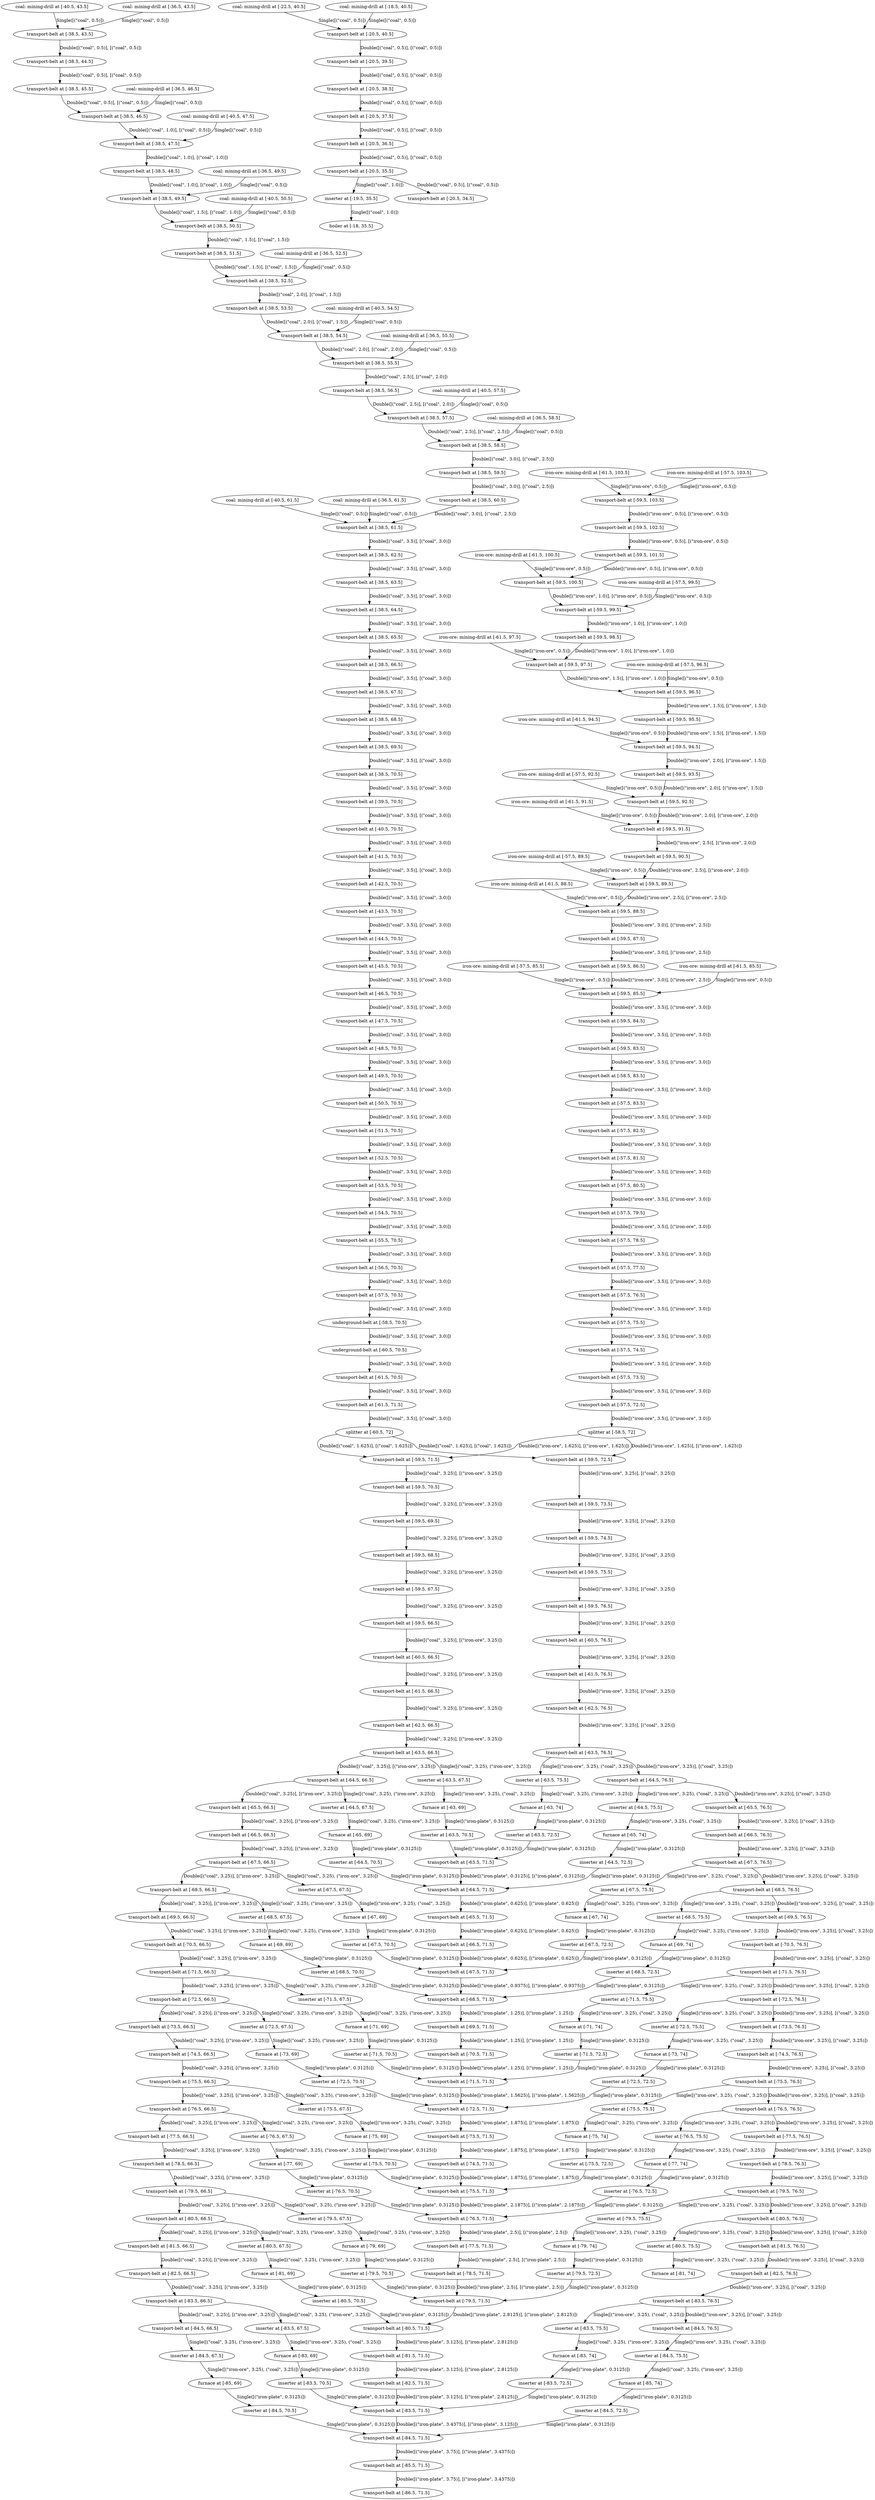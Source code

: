 digraph {
0 [ label = "coal: mining-drill at [-40.5, 43.5]" ]
1 [ label = "transport-belt at [-38.5, 43.5]" ]
2 [ label = "transport-belt at [-38.5, 44.5]" ]
3 [ label = "transport-belt at [-38.5, 45.5]" ]
4 [ label = "transport-belt at [-38.5, 46.5]" ]
5 [ label = "transport-belt at [-38.5, 47.5]" ]
6 [ label = "transport-belt at [-38.5, 48.5]" ]
7 [ label = "transport-belt at [-38.5, 49.5]" ]
8 [ label = "transport-belt at [-38.5, 50.5]" ]
9 [ label = "transport-belt at [-38.5, 51.5]" ]
10 [ label = "transport-belt at [-38.5, 52.5]" ]
11 [ label = "transport-belt at [-38.5, 53.5]" ]
12 [ label = "transport-belt at [-38.5, 54.5]" ]
13 [ label = "transport-belt at [-38.5, 55.5]" ]
14 [ label = "transport-belt at [-38.5, 56.5]" ]
15 [ label = "transport-belt at [-38.5, 57.5]" ]
16 [ label = "transport-belt at [-38.5, 58.5]" ]
17 [ label = "transport-belt at [-38.5, 59.5]" ]
18 [ label = "transport-belt at [-38.5, 60.5]" ]
19 [ label = "transport-belt at [-38.5, 61.5]" ]
20 [ label = "transport-belt at [-38.5, 62.5]" ]
21 [ label = "transport-belt at [-38.5, 63.5]" ]
22 [ label = "transport-belt at [-38.5, 64.5]" ]
23 [ label = "transport-belt at [-38.5, 65.5]" ]
24 [ label = "transport-belt at [-38.5, 66.5]" ]
25 [ label = "transport-belt at [-38.5, 67.5]" ]
26 [ label = "transport-belt at [-38.5, 68.5]" ]
27 [ label = "transport-belt at [-38.5, 69.5]" ]
28 [ label = "transport-belt at [-38.5, 70.5]" ]
29 [ label = "transport-belt at [-39.5, 70.5]" ]
30 [ label = "transport-belt at [-40.5, 70.5]" ]
31 [ label = "transport-belt at [-41.5, 70.5]" ]
32 [ label = "transport-belt at [-42.5, 70.5]" ]
33 [ label = "transport-belt at [-43.5, 70.5]" ]
34 [ label = "transport-belt at [-44.5, 70.5]" ]
35 [ label = "transport-belt at [-45.5, 70.5]" ]
36 [ label = "transport-belt at [-46.5, 70.5]" ]
37 [ label = "transport-belt at [-47.5, 70.5]" ]
38 [ label = "transport-belt at [-48.5, 70.5]" ]
39 [ label = "transport-belt at [-49.5, 70.5]" ]
40 [ label = "transport-belt at [-50.5, 70.5]" ]
41 [ label = "transport-belt at [-51.5, 70.5]" ]
42 [ label = "transport-belt at [-52.5, 70.5]" ]
43 [ label = "transport-belt at [-53.5, 70.5]" ]
44 [ label = "transport-belt at [-54.5, 70.5]" ]
45 [ label = "transport-belt at [-55.5, 70.5]" ]
46 [ label = "transport-belt at [-56.5, 70.5]" ]
47 [ label = "transport-belt at [-57.5, 70.5]" ]
48 [ label = "underground-belt at [-58.5, 70.5]" ]
49 [ label = "underground-belt at [-60.5, 70.5]" ]
50 [ label = "transport-belt at [-61.5, 70.5]" ]
51 [ label = "transport-belt at [-61.5, 71.5]" ]
52 [ label = "splitter at [-60.5, 72]" ]
53 [ label = "transport-belt at [-59.5, 72.5]" ]
54 [ label = "transport-belt at [-59.5, 73.5]" ]
55 [ label = "transport-belt at [-59.5, 74.5]" ]
56 [ label = "transport-belt at [-59.5, 75.5]" ]
57 [ label = "transport-belt at [-59.5, 76.5]" ]
58 [ label = "transport-belt at [-60.5, 76.5]" ]
59 [ label = "transport-belt at [-61.5, 76.5]" ]
60 [ label = "transport-belt at [-62.5, 76.5]" ]
61 [ label = "transport-belt at [-63.5, 76.5]" ]
62 [ label = "transport-belt at [-64.5, 76.5]" ]
63 [ label = "transport-belt at [-65.5, 76.5]" ]
64 [ label = "transport-belt at [-66.5, 76.5]" ]
65 [ label = "transport-belt at [-67.5, 76.5]" ]
66 [ label = "transport-belt at [-68.5, 76.5]" ]
67 [ label = "transport-belt at [-69.5, 76.5]" ]
68 [ label = "transport-belt at [-70.5, 76.5]" ]
69 [ label = "transport-belt at [-71.5, 76.5]" ]
70 [ label = "transport-belt at [-72.5, 76.5]" ]
71 [ label = "transport-belt at [-73.5, 76.5]" ]
72 [ label = "transport-belt at [-74.5, 76.5]" ]
73 [ label = "transport-belt at [-75.5, 76.5]" ]
74 [ label = "transport-belt at [-76.5, 76.5]" ]
75 [ label = "transport-belt at [-77.5, 76.5]" ]
76 [ label = "transport-belt at [-78.5, 76.5]" ]
77 [ label = "transport-belt at [-79.5, 76.5]" ]
78 [ label = "transport-belt at [-80.5, 76.5]" ]
79 [ label = "transport-belt at [-81.5, 76.5]" ]
80 [ label = "transport-belt at [-82.5, 76.5]" ]
81 [ label = "transport-belt at [-83.5, 76.5]" ]
82 [ label = "transport-belt at [-84.5, 76.5]" ]
83 [ label = "inserter at [-84.5, 75.5]" ]
84 [ label = "furnace at [-85, 74]" ]
85 [ label = "inserter at [-84.5, 72.5]" ]
86 [ label = "transport-belt at [-84.5, 71.5]" ]
87 [ label = "transport-belt at [-85.5, 71.5]" ]
88 [ label = "transport-belt at [-86.5, 71.5]" ]
89 [ label = "inserter at [-83.5, 75.5]" ]
90 [ label = "furnace at [-83, 74]" ]
91 [ label = "inserter at [-83.5, 72.5]" ]
92 [ label = "transport-belt at [-83.5, 71.5]" ]
93 [ label = "inserter at [-80.5, 75.5]" ]
94 [ label = "furnace at [-81, 74]" ]
95 [ label = "inserter at [-79.5, 75.5]" ]
96 [ label = "furnace at [-79, 74]" ]
97 [ label = "inserter at [-79.5, 72.5]" ]
98 [ label = "transport-belt at [-79.5, 71.5]" ]
99 [ label = "transport-belt at [-80.5, 71.5]" ]
100 [ label = "transport-belt at [-81.5, 71.5]" ]
101 [ label = "transport-belt at [-82.5, 71.5]" ]
102 [ label = "inserter at [-76.5, 75.5]" ]
103 [ label = "furnace at [-77, 74]" ]
104 [ label = "inserter at [-76.5, 72.5]" ]
105 [ label = "transport-belt at [-76.5, 71.5]" ]
106 [ label = "transport-belt at [-77.5, 71.5]" ]
107 [ label = "transport-belt at [-78.5, 71.5]" ]
108 [ label = "inserter at [-75.5, 75.5]" ]
109 [ label = "furnace at [-75, 74]" ]
110 [ label = "inserter at [-75.5, 72.5]" ]
111 [ label = "transport-belt at [-75.5, 71.5]" ]
112 [ label = "inserter at [-72.5, 75.5]" ]
113 [ label = "furnace at [-73, 74]" ]
114 [ label = "inserter at [-72.5, 72.5]" ]
115 [ label = "transport-belt at [-72.5, 71.5]" ]
116 [ label = "transport-belt at [-73.5, 71.5]" ]
117 [ label = "transport-belt at [-74.5, 71.5]" ]
118 [ label = "inserter at [-71.5, 75.5]" ]
119 [ label = "furnace at [-71, 74]" ]
120 [ label = "inserter at [-71.5, 72.5]" ]
121 [ label = "transport-belt at [-71.5, 71.5]" ]
122 [ label = "inserter at [-68.5, 75.5]" ]
123 [ label = "furnace at [-69, 74]" ]
124 [ label = "inserter at [-68.5, 72.5]" ]
125 [ label = "transport-belt at [-68.5, 71.5]" ]
126 [ label = "transport-belt at [-69.5, 71.5]" ]
127 [ label = "transport-belt at [-70.5, 71.5]" ]
128 [ label = "inserter at [-67.5, 75.5]" ]
129 [ label = "furnace at [-67, 74]" ]
130 [ label = "inserter at [-67.5, 72.5]" ]
131 [ label = "transport-belt at [-67.5, 71.5]" ]
132 [ label = "inserter at [-64.5, 75.5]" ]
133 [ label = "furnace at [-65, 74]" ]
134 [ label = "inserter at [-64.5, 72.5]" ]
135 [ label = "transport-belt at [-64.5, 71.5]" ]
136 [ label = "transport-belt at [-65.5, 71.5]" ]
137 [ label = "transport-belt at [-66.5, 71.5]" ]
138 [ label = "inserter at [-63.5, 75.5]" ]
139 [ label = "furnace at [-63, 74]" ]
140 [ label = "inserter at [-63.5, 72.5]" ]
141 [ label = "transport-belt at [-63.5, 71.5]" ]
142 [ label = "transport-belt at [-59.5, 71.5]" ]
143 [ label = "transport-belt at [-59.5, 70.5]" ]
144 [ label = "transport-belt at [-59.5, 69.5]" ]
145 [ label = "transport-belt at [-59.5, 68.5]" ]
146 [ label = "transport-belt at [-59.5, 67.5]" ]
147 [ label = "transport-belt at [-59.5, 66.5]" ]
148 [ label = "transport-belt at [-60.5, 66.5]" ]
149 [ label = "transport-belt at [-61.5, 66.5]" ]
150 [ label = "transport-belt at [-62.5, 66.5]" ]
151 [ label = "transport-belt at [-63.5, 66.5]" ]
152 [ label = "transport-belt at [-64.5, 66.5]" ]
153 [ label = "transport-belt at [-65.5, 66.5]" ]
154 [ label = "transport-belt at [-66.5, 66.5]" ]
155 [ label = "transport-belt at [-67.5, 66.5]" ]
156 [ label = "transport-belt at [-68.5, 66.5]" ]
157 [ label = "transport-belt at [-69.5, 66.5]" ]
158 [ label = "transport-belt at [-70.5, 66.5]" ]
159 [ label = "transport-belt at [-71.5, 66.5]" ]
160 [ label = "transport-belt at [-72.5, 66.5]" ]
161 [ label = "transport-belt at [-73.5, 66.5]" ]
162 [ label = "transport-belt at [-74.5, 66.5]" ]
163 [ label = "transport-belt at [-75.5, 66.5]" ]
164 [ label = "transport-belt at [-76.5, 66.5]" ]
165 [ label = "transport-belt at [-77.5, 66.5]" ]
166 [ label = "transport-belt at [-78.5, 66.5]" ]
167 [ label = "transport-belt at [-79.5, 66.5]" ]
168 [ label = "transport-belt at [-80.5, 66.5]" ]
169 [ label = "transport-belt at [-81.5, 66.5]" ]
170 [ label = "transport-belt at [-82.5, 66.5]" ]
171 [ label = "transport-belt at [-83.5, 66.5]" ]
172 [ label = "transport-belt at [-84.5, 66.5]" ]
173 [ label = "inserter at [-84.5, 67.5]" ]
174 [ label = "furnace at [-85, 69]" ]
175 [ label = "inserter at [-84.5, 70.5]" ]
176 [ label = "inserter at [-83.5, 67.5]" ]
177 [ label = "furnace at [-83, 69]" ]
178 [ label = "inserter at [-83.5, 70.5]" ]
179 [ label = "inserter at [-80.5, 67.5]" ]
180 [ label = "furnace at [-81, 69]" ]
181 [ label = "inserter at [-80.5, 70.5]" ]
182 [ label = "inserter at [-79.5, 67.5]" ]
183 [ label = "furnace at [-79, 69]" ]
184 [ label = "inserter at [-79.5, 70.5]" ]
185 [ label = "inserter at [-76.5, 67.5]" ]
186 [ label = "furnace at [-77, 69]" ]
187 [ label = "inserter at [-76.5, 70.5]" ]
188 [ label = "inserter at [-75.5, 67.5]" ]
189 [ label = "furnace at [-75, 69]" ]
190 [ label = "inserter at [-75.5, 70.5]" ]
191 [ label = "inserter at [-72.5, 67.5]" ]
192 [ label = "furnace at [-73, 69]" ]
193 [ label = "inserter at [-72.5, 70.5]" ]
194 [ label = "inserter at [-71.5, 67.5]" ]
195 [ label = "furnace at [-71, 69]" ]
196 [ label = "inserter at [-71.5, 70.5]" ]
197 [ label = "inserter at [-68.5, 67.5]" ]
198 [ label = "furnace at [-69, 69]" ]
199 [ label = "inserter at [-68.5, 70.5]" ]
200 [ label = "inserter at [-67.5, 67.5]" ]
201 [ label = "furnace at [-67, 69]" ]
202 [ label = "inserter at [-67.5, 70.5]" ]
203 [ label = "inserter at [-64.5, 67.5]" ]
204 [ label = "furnace at [-65, 69]" ]
205 [ label = "inserter at [-64.5, 70.5]" ]
206 [ label = "inserter at [-63.5, 67.5]" ]
207 [ label = "furnace at [-63, 69]" ]
208 [ label = "inserter at [-63.5, 70.5]" ]
209 [ label = "coal: mining-drill at [-36.5, 43.5]" ]
210 [ label = "coal: mining-drill at [-36.5, 46.5]" ]
211 [ label = "coal: mining-drill at [-40.5, 47.5]" ]
212 [ label = "coal: mining-drill at [-40.5, 50.5]" ]
213 [ label = "coal: mining-drill at [-36.5, 49.5]" ]
214 [ label = "coal: mining-drill at [-36.5, 52.5]" ]
215 [ label = "coal: mining-drill at [-40.5, 54.5]" ]
216 [ label = "coal: mining-drill at [-36.5, 55.5]" ]
217 [ label = "coal: mining-drill at [-40.5, 57.5]" ]
218 [ label = "coal: mining-drill at [-36.5, 58.5]" ]
219 [ label = "coal: mining-drill at [-40.5, 61.5]" ]
220 [ label = "coal: mining-drill at [-36.5, 61.5]" ]
221 [ label = "iron-ore: mining-drill at [-61.5, 85.5]" ]
222 [ label = "transport-belt at [-59.5, 85.5]" ]
223 [ label = "transport-belt at [-59.5, 84.5]" ]
224 [ label = "transport-belt at [-59.5, 83.5]" ]
225 [ label = "transport-belt at [-58.5, 83.5]" ]
226 [ label = "transport-belt at [-57.5, 83.5]" ]
227 [ label = "transport-belt at [-57.5, 82.5]" ]
228 [ label = "transport-belt at [-57.5, 81.5]" ]
229 [ label = "transport-belt at [-57.5, 80.5]" ]
230 [ label = "transport-belt at [-57.5, 79.5]" ]
231 [ label = "transport-belt at [-57.5, 78.5]" ]
232 [ label = "transport-belt at [-57.5, 77.5]" ]
233 [ label = "transport-belt at [-57.5, 76.5]" ]
234 [ label = "transport-belt at [-57.5, 75.5]" ]
235 [ label = "transport-belt at [-57.5, 74.5]" ]
236 [ label = "transport-belt at [-57.5, 73.5]" ]
237 [ label = "transport-belt at [-57.5, 72.5]" ]
238 [ label = "splitter at [-58.5, 72]" ]
239 [ label = "iron-ore: mining-drill at [-57.5, 85.5]" ]
240 [ label = "iron-ore: mining-drill at [-61.5, 88.5]" ]
241 [ label = "transport-belt at [-59.5, 88.5]" ]
242 [ label = "transport-belt at [-59.5, 87.5]" ]
243 [ label = "transport-belt at [-59.5, 86.5]" ]
244 [ label = "iron-ore: mining-drill at [-57.5, 89.5]" ]
245 [ label = "transport-belt at [-59.5, 89.5]" ]
246 [ label = "iron-ore: mining-drill at [-61.5, 91.5]" ]
247 [ label = "transport-belt at [-59.5, 91.5]" ]
248 [ label = "transport-belt at [-59.5, 90.5]" ]
249 [ label = "iron-ore: mining-drill at [-57.5, 92.5]" ]
250 [ label = "transport-belt at [-59.5, 92.5]" ]
251 [ label = "iron-ore: mining-drill at [-61.5, 94.5]" ]
252 [ label = "transport-belt at [-59.5, 94.5]" ]
253 [ label = "transport-belt at [-59.5, 93.5]" ]
254 [ label = "iron-ore: mining-drill at [-61.5, 97.5]" ]
255 [ label = "transport-belt at [-59.5, 97.5]" ]
256 [ label = "transport-belt at [-59.5, 96.5]" ]
257 [ label = "transport-belt at [-59.5, 95.5]" ]
258 [ label = "iron-ore: mining-drill at [-57.5, 96.5]" ]
259 [ label = "iron-ore: mining-drill at [-61.5, 100.5]" ]
260 [ label = "transport-belt at [-59.5, 100.5]" ]
261 [ label = "transport-belt at [-59.5, 99.5]" ]
262 [ label = "transport-belt at [-59.5, 98.5]" ]
263 [ label = "iron-ore: mining-drill at [-57.5, 99.5]" ]
264 [ label = "iron-ore: mining-drill at [-61.5, 103.5]" ]
265 [ label = "transport-belt at [-59.5, 103.5]" ]
266 [ label = "transport-belt at [-59.5, 102.5]" ]
267 [ label = "transport-belt at [-59.5, 101.5]" ]
268 [ label = "iron-ore: mining-drill at [-57.5, 103.5]" ]
269 [ label = "coal: mining-drill at [-22.5, 40.5]" ]
270 [ label = "transport-belt at [-20.5, 40.5]" ]
271 [ label = "transport-belt at [-20.5, 39.5]" ]
272 [ label = "transport-belt at [-20.5, 38.5]" ]
273 [ label = "transport-belt at [-20.5, 37.5]" ]
274 [ label = "transport-belt at [-20.5, 36.5]" ]
275 [ label = "transport-belt at [-20.5, 35.5]" ]
276 [ label = "inserter at [-19.5, 35.5]" ]
277 [ label = "boiler at [-18, 35.5]" ]
278 [ label = "transport-belt at [-20.5, 34.5]" ]
279 [ label = "coal: mining-drill at [-18.5, 40.5]" ]
0 -> 1 [ label = "Single([(\"coal\", 0.5)])" ]
1 -> 2 [ label = "Double([(\"coal\", 0.5)], [(\"coal\", 0.5)])" ]
2 -> 3 [ label = "Double([(\"coal\", 0.5)], [(\"coal\", 0.5)])" ]
3 -> 4 [ label = "Double([(\"coal\", 0.5)], [(\"coal\", 0.5)])" ]
4 -> 5 [ label = "Double([(\"coal\", 1.0)], [(\"coal\", 0.5)])" ]
5 -> 6 [ label = "Double([(\"coal\", 1.0)], [(\"coal\", 1.0)])" ]
6 -> 7 [ label = "Double([(\"coal\", 1.0)], [(\"coal\", 1.0)])" ]
7 -> 8 [ label = "Double([(\"coal\", 1.5)], [(\"coal\", 1.0)])" ]
8 -> 9 [ label = "Double([(\"coal\", 1.5)], [(\"coal\", 1.5)])" ]
9 -> 10 [ label = "Double([(\"coal\", 1.5)], [(\"coal\", 1.5)])" ]
10 -> 11 [ label = "Double([(\"coal\", 2.0)], [(\"coal\", 1.5)])" ]
11 -> 12 [ label = "Double([(\"coal\", 2.0)], [(\"coal\", 1.5)])" ]
12 -> 13 [ label = "Double([(\"coal\", 2.0)], [(\"coal\", 2.0)])" ]
13 -> 14 [ label = "Double([(\"coal\", 2.5)], [(\"coal\", 2.0)])" ]
14 -> 15 [ label = "Double([(\"coal\", 2.5)], [(\"coal\", 2.0)])" ]
15 -> 16 [ label = "Double([(\"coal\", 2.5)], [(\"coal\", 2.5)])" ]
16 -> 17 [ label = "Double([(\"coal\", 3.0)], [(\"coal\", 2.5)])" ]
17 -> 18 [ label = "Double([(\"coal\", 3.0)], [(\"coal\", 2.5)])" ]
18 -> 19 [ label = "Double([(\"coal\", 3.0)], [(\"coal\", 2.5)])" ]
19 -> 20 [ label = "Double([(\"coal\", 3.5)], [(\"coal\", 3.0)])" ]
20 -> 21 [ label = "Double([(\"coal\", 3.5)], [(\"coal\", 3.0)])" ]
21 -> 22 [ label = "Double([(\"coal\", 3.5)], [(\"coal\", 3.0)])" ]
22 -> 23 [ label = "Double([(\"coal\", 3.5)], [(\"coal\", 3.0)])" ]
23 -> 24 [ label = "Double([(\"coal\", 3.5)], [(\"coal\", 3.0)])" ]
24 -> 25 [ label = "Double([(\"coal\", 3.5)], [(\"coal\", 3.0)])" ]
25 -> 26 [ label = "Double([(\"coal\", 3.5)], [(\"coal\", 3.0)])" ]
26 -> 27 [ label = "Double([(\"coal\", 3.5)], [(\"coal\", 3.0)])" ]
27 -> 28 [ label = "Double([(\"coal\", 3.5)], [(\"coal\", 3.0)])" ]
28 -> 29 [ label = "Double([(\"coal\", 3.5)], [(\"coal\", 3.0)])" ]
29 -> 30 [ label = "Double([(\"coal\", 3.5)], [(\"coal\", 3.0)])" ]
30 -> 31 [ label = "Double([(\"coal\", 3.5)], [(\"coal\", 3.0)])" ]
31 -> 32 [ label = "Double([(\"coal\", 3.5)], [(\"coal\", 3.0)])" ]
32 -> 33 [ label = "Double([(\"coal\", 3.5)], [(\"coal\", 3.0)])" ]
33 -> 34 [ label = "Double([(\"coal\", 3.5)], [(\"coal\", 3.0)])" ]
34 -> 35 [ label = "Double([(\"coal\", 3.5)], [(\"coal\", 3.0)])" ]
35 -> 36 [ label = "Double([(\"coal\", 3.5)], [(\"coal\", 3.0)])" ]
36 -> 37 [ label = "Double([(\"coal\", 3.5)], [(\"coal\", 3.0)])" ]
37 -> 38 [ label = "Double([(\"coal\", 3.5)], [(\"coal\", 3.0)])" ]
38 -> 39 [ label = "Double([(\"coal\", 3.5)], [(\"coal\", 3.0)])" ]
39 -> 40 [ label = "Double([(\"coal\", 3.5)], [(\"coal\", 3.0)])" ]
40 -> 41 [ label = "Double([(\"coal\", 3.5)], [(\"coal\", 3.0)])" ]
41 -> 42 [ label = "Double([(\"coal\", 3.5)], [(\"coal\", 3.0)])" ]
42 -> 43 [ label = "Double([(\"coal\", 3.5)], [(\"coal\", 3.0)])" ]
43 -> 44 [ label = "Double([(\"coal\", 3.5)], [(\"coal\", 3.0)])" ]
44 -> 45 [ label = "Double([(\"coal\", 3.5)], [(\"coal\", 3.0)])" ]
45 -> 46 [ label = "Double([(\"coal\", 3.5)], [(\"coal\", 3.0)])" ]
46 -> 47 [ label = "Double([(\"coal\", 3.5)], [(\"coal\", 3.0)])" ]
47 -> 48 [ label = "Double([(\"coal\", 3.5)], [(\"coal\", 3.0)])" ]
48 -> 49 [ label = "Double([(\"coal\", 3.5)], [(\"coal\", 3.0)])" ]
49 -> 50 [ label = "Double([(\"coal\", 3.5)], [(\"coal\", 3.0)])" ]
50 -> 51 [ label = "Double([(\"coal\", 3.5)], [(\"coal\", 3.0)])" ]
51 -> 52 [ label = "Double([(\"coal\", 3.5)], [(\"coal\", 3.0)])" ]
52 -> 53 [ label = "Double([(\"coal\", 1.625)], [(\"coal\", 1.625)])" ]
53 -> 54 [ label = "Double([(\"iron-ore\", 3.25)], [(\"coal\", 3.25)])" ]
54 -> 55 [ label = "Double([(\"iron-ore\", 3.25)], [(\"coal\", 3.25)])" ]
55 -> 56 [ label = "Double([(\"iron-ore\", 3.25)], [(\"coal\", 3.25)])" ]
56 -> 57 [ label = "Double([(\"iron-ore\", 3.25)], [(\"coal\", 3.25)])" ]
57 -> 58 [ label = "Double([(\"iron-ore\", 3.25)], [(\"coal\", 3.25)])" ]
58 -> 59 [ label = "Double([(\"iron-ore\", 3.25)], [(\"coal\", 3.25)])" ]
59 -> 60 [ label = "Double([(\"iron-ore\", 3.25)], [(\"coal\", 3.25)])" ]
60 -> 61 [ label = "Double([(\"iron-ore\", 3.25)], [(\"coal\", 3.25)])" ]
61 -> 62 [ label = "Double([(\"iron-ore\", 3.25)], [(\"coal\", 3.25)])" ]
62 -> 63 [ label = "Double([(\"iron-ore\", 3.25)], [(\"coal\", 3.25)])" ]
63 -> 64 [ label = "Double([(\"iron-ore\", 3.25)], [(\"coal\", 3.25)])" ]
64 -> 65 [ label = "Double([(\"iron-ore\", 3.25)], [(\"coal\", 3.25)])" ]
65 -> 66 [ label = "Double([(\"iron-ore\", 3.25)], [(\"coal\", 3.25)])" ]
66 -> 67 [ label = "Double([(\"iron-ore\", 3.25)], [(\"coal\", 3.25)])" ]
67 -> 68 [ label = "Double([(\"iron-ore\", 3.25)], [(\"coal\", 3.25)])" ]
68 -> 69 [ label = "Double([(\"iron-ore\", 3.25)], [(\"coal\", 3.25)])" ]
69 -> 70 [ label = "Double([(\"iron-ore\", 3.25)], [(\"coal\", 3.25)])" ]
70 -> 71 [ label = "Double([(\"iron-ore\", 3.25)], [(\"coal\", 3.25)])" ]
71 -> 72 [ label = "Double([(\"iron-ore\", 3.25)], [(\"coal\", 3.25)])" ]
72 -> 73 [ label = "Double([(\"iron-ore\", 3.25)], [(\"coal\", 3.25)])" ]
73 -> 74 [ label = "Double([(\"iron-ore\", 3.25)], [(\"coal\", 3.25)])" ]
74 -> 75 [ label = "Double([(\"iron-ore\", 3.25)], [(\"coal\", 3.25)])" ]
75 -> 76 [ label = "Double([(\"iron-ore\", 3.25)], [(\"coal\", 3.25)])" ]
76 -> 77 [ label = "Double([(\"iron-ore\", 3.25)], [(\"coal\", 3.25)])" ]
77 -> 78 [ label = "Double([(\"iron-ore\", 3.25)], [(\"coal\", 3.25)])" ]
78 -> 79 [ label = "Double([(\"iron-ore\", 3.25)], [(\"coal\", 3.25)])" ]
79 -> 80 [ label = "Double([(\"iron-ore\", 3.25)], [(\"coal\", 3.25)])" ]
80 -> 81 [ label = "Double([(\"iron-ore\", 3.25)], [(\"coal\", 3.25)])" ]
81 -> 82 [ label = "Double([(\"iron-ore\", 3.25)], [(\"coal\", 3.25)])" ]
82 -> 83 [ label = "Single([(\"iron-ore\", 3.25), (\"coal\", 3.25)])" ]
83 -> 84 [ label = "Single([(\"coal\", 3.25), (\"iron-ore\", 3.25)])" ]
84 -> 85 [ label = "Single([(\"iron-plate\", 0.3125)])" ]
85 -> 86 [ label = "Single([(\"iron-plate\", 0.3125)])" ]
86 -> 87 [ label = "Double([(\"iron-plate\", 3.75)], [(\"iron-plate\", 3.4375)])" ]
87 -> 88 [ label = "Double([(\"iron-plate\", 3.75)], [(\"iron-plate\", 3.4375)])" ]
81 -> 89 [ label = "Single([(\"iron-ore\", 3.25), (\"coal\", 3.25)])" ]
89 -> 90 [ label = "Single([(\"coal\", 3.25), (\"iron-ore\", 3.25)])" ]
90 -> 91 [ label = "Single([(\"iron-plate\", 0.3125)])" ]
91 -> 92 [ label = "Single([(\"iron-plate\", 0.3125)])" ]
92 -> 86 [ label = "Double([(\"iron-plate\", 3.4375)], [(\"iron-plate\", 3.125)])" ]
78 -> 93 [ label = "Single([(\"iron-ore\", 3.25), (\"coal\", 3.25)])" ]
93 -> 94 [ label = "Single([(\"iron-ore\", 3.25), (\"coal\", 3.25)])" ]
77 -> 95 [ label = "Single([(\"iron-ore\", 3.25), (\"coal\", 3.25)])" ]
95 -> 96 [ label = "Single([(\"iron-ore\", 3.25), (\"coal\", 3.25)])" ]
96 -> 97 [ label = "Single([(\"iron-plate\", 0.3125)])" ]
97 -> 98 [ label = "Single([(\"iron-plate\", 0.3125)])" ]
98 -> 99 [ label = "Double([(\"iron-plate\", 2.8125)], [(\"iron-plate\", 2.8125)])" ]
99 -> 100 [ label = "Double([(\"iron-plate\", 3.125)], [(\"iron-plate\", 2.8125)])" ]
100 -> 101 [ label = "Double([(\"iron-plate\", 3.125)], [(\"iron-plate\", 2.8125)])" ]
101 -> 92 [ label = "Double([(\"iron-plate\", 3.125)], [(\"iron-plate\", 2.8125)])" ]
74 -> 102 [ label = "Single([(\"iron-ore\", 3.25), (\"coal\", 3.25)])" ]
102 -> 103 [ label = "Single([(\"iron-ore\", 3.25), (\"coal\", 3.25)])" ]
103 -> 104 [ label = "Single([(\"iron-plate\", 0.3125)])" ]
104 -> 105 [ label = "Single([(\"iron-plate\", 0.3125)])" ]
105 -> 106 [ label = "Double([(\"iron-plate\", 2.5)], [(\"iron-plate\", 2.5)])" ]
106 -> 107 [ label = "Double([(\"iron-plate\", 2.5)], [(\"iron-plate\", 2.5)])" ]
107 -> 98 [ label = "Double([(\"iron-plate\", 2.5)], [(\"iron-plate\", 2.5)])" ]
73 -> 108 [ label = "Single([(\"iron-ore\", 3.25), (\"coal\", 3.25)])" ]
108 -> 109 [ label = "Single([(\"coal\", 3.25), (\"iron-ore\", 3.25)])" ]
109 -> 110 [ label = "Single([(\"iron-plate\", 0.3125)])" ]
110 -> 111 [ label = "Single([(\"iron-plate\", 0.3125)])" ]
111 -> 105 [ label = "Double([(\"iron-plate\", 2.1875)], [(\"iron-plate\", 2.1875)])" ]
70 -> 112 [ label = "Single([(\"iron-ore\", 3.25), (\"coal\", 3.25)])" ]
112 -> 113 [ label = "Single([(\"iron-ore\", 3.25), (\"coal\", 3.25)])" ]
113 -> 114 [ label = "Single([(\"iron-plate\", 0.3125)])" ]
114 -> 115 [ label = "Single([(\"iron-plate\", 0.3125)])" ]
115 -> 116 [ label = "Double([(\"iron-plate\", 1.875)], [(\"iron-plate\", 1.875)])" ]
116 -> 117 [ label = "Double([(\"iron-plate\", 1.875)], [(\"iron-plate\", 1.875)])" ]
117 -> 111 [ label = "Double([(\"iron-plate\", 1.875)], [(\"iron-plate\", 1.875)])" ]
69 -> 118 [ label = "Single([(\"iron-ore\", 3.25), (\"coal\", 3.25)])" ]
118 -> 119 [ label = "Single([(\"iron-ore\", 3.25), (\"coal\", 3.25)])" ]
119 -> 120 [ label = "Single([(\"iron-plate\", 0.3125)])" ]
120 -> 121 [ label = "Single([(\"iron-plate\", 0.3125)])" ]
121 -> 115 [ label = "Double([(\"iron-plate\", 1.5625)], [(\"iron-plate\", 1.5625)])" ]
66 -> 122 [ label = "Single([(\"iron-ore\", 3.25), (\"coal\", 3.25)])" ]
122 -> 123 [ label = "Single([(\"coal\", 3.25), (\"iron-ore\", 3.25)])" ]
123 -> 124 [ label = "Single([(\"iron-plate\", 0.3125)])" ]
124 -> 125 [ label = "Single([(\"iron-plate\", 0.3125)])" ]
125 -> 126 [ label = "Double([(\"iron-plate\", 1.25)], [(\"iron-plate\", 1.25)])" ]
126 -> 127 [ label = "Double([(\"iron-plate\", 1.25)], [(\"iron-plate\", 1.25)])" ]
127 -> 121 [ label = "Double([(\"iron-plate\", 1.25)], [(\"iron-plate\", 1.25)])" ]
65 -> 128 [ label = "Single([(\"iron-ore\", 3.25), (\"coal\", 3.25)])" ]
128 -> 129 [ label = "Single([(\"coal\", 3.25), (\"iron-ore\", 3.25)])" ]
129 -> 130 [ label = "Single([(\"iron-plate\", 0.3125)])" ]
130 -> 131 [ label = "Single([(\"iron-plate\", 0.3125)])" ]
131 -> 125 [ label = "Double([(\"iron-plate\", 0.9375)], [(\"iron-plate\", 0.9375)])" ]
62 -> 132 [ label = "Single([(\"iron-ore\", 3.25), (\"coal\", 3.25)])" ]
132 -> 133 [ label = "Single([(\"iron-ore\", 3.25), (\"coal\", 3.25)])" ]
133 -> 134 [ label = "Single([(\"iron-plate\", 0.3125)])" ]
134 -> 135 [ label = "Single([(\"iron-plate\", 0.3125)])" ]
135 -> 136 [ label = "Double([(\"iron-plate\", 0.625)], [(\"iron-plate\", 0.625)])" ]
136 -> 137 [ label = "Double([(\"iron-plate\", 0.625)], [(\"iron-plate\", 0.625)])" ]
137 -> 131 [ label = "Double([(\"iron-plate\", 0.625)], [(\"iron-plate\", 0.625)])" ]
61 -> 138 [ label = "Single([(\"iron-ore\", 3.25), (\"coal\", 3.25)])" ]
138 -> 139 [ label = "Single([(\"coal\", 3.25), (\"iron-ore\", 3.25)])" ]
139 -> 140 [ label = "Single([(\"iron-plate\", 0.3125)])" ]
140 -> 141 [ label = "Single([(\"iron-plate\", 0.3125)])" ]
141 -> 135 [ label = "Double([(\"iron-plate\", 0.3125)], [(\"iron-plate\", 0.3125)])" ]
52 -> 142 [ label = "Double([(\"coal\", 1.625)], [(\"coal\", 1.625)])" ]
142 -> 143 [ label = "Double([(\"coal\", 3.25)], [(\"iron-ore\", 3.25)])" ]
143 -> 144 [ label = "Double([(\"coal\", 3.25)], [(\"iron-ore\", 3.25)])" ]
144 -> 145 [ label = "Double([(\"coal\", 3.25)], [(\"iron-ore\", 3.25)])" ]
145 -> 146 [ label = "Double([(\"coal\", 3.25)], [(\"iron-ore\", 3.25)])" ]
146 -> 147 [ label = "Double([(\"coal\", 3.25)], [(\"iron-ore\", 3.25)])" ]
147 -> 148 [ label = "Double([(\"coal\", 3.25)], [(\"iron-ore\", 3.25)])" ]
148 -> 149 [ label = "Double([(\"coal\", 3.25)], [(\"iron-ore\", 3.25)])" ]
149 -> 150 [ label = "Double([(\"coal\", 3.25)], [(\"iron-ore\", 3.25)])" ]
150 -> 151 [ label = "Double([(\"coal\", 3.25)], [(\"iron-ore\", 3.25)])" ]
151 -> 152 [ label = "Double([(\"coal\", 3.25)], [(\"iron-ore\", 3.25)])" ]
152 -> 153 [ label = "Double([(\"coal\", 3.25)], [(\"iron-ore\", 3.25)])" ]
153 -> 154 [ label = "Double([(\"coal\", 3.25)], [(\"iron-ore\", 3.25)])" ]
154 -> 155 [ label = "Double([(\"coal\", 3.25)], [(\"iron-ore\", 3.25)])" ]
155 -> 156 [ label = "Double([(\"coal\", 3.25)], [(\"iron-ore\", 3.25)])" ]
156 -> 157 [ label = "Double([(\"coal\", 3.25)], [(\"iron-ore\", 3.25)])" ]
157 -> 158 [ label = "Double([(\"coal\", 3.25)], [(\"iron-ore\", 3.25)])" ]
158 -> 159 [ label = "Double([(\"coal\", 3.25)], [(\"iron-ore\", 3.25)])" ]
159 -> 160 [ label = "Double([(\"coal\", 3.25)], [(\"iron-ore\", 3.25)])" ]
160 -> 161 [ label = "Double([(\"coal\", 3.25)], [(\"iron-ore\", 3.25)])" ]
161 -> 162 [ label = "Double([(\"coal\", 3.25)], [(\"iron-ore\", 3.25)])" ]
162 -> 163 [ label = "Double([(\"coal\", 3.25)], [(\"iron-ore\", 3.25)])" ]
163 -> 164 [ label = "Double([(\"coal\", 3.25)], [(\"iron-ore\", 3.25)])" ]
164 -> 165 [ label = "Double([(\"coal\", 3.25)], [(\"iron-ore\", 3.25)])" ]
165 -> 166 [ label = "Double([(\"coal\", 3.25)], [(\"iron-ore\", 3.25)])" ]
166 -> 167 [ label = "Double([(\"coal\", 3.25)], [(\"iron-ore\", 3.25)])" ]
167 -> 168 [ label = "Double([(\"coal\", 3.25)], [(\"iron-ore\", 3.25)])" ]
168 -> 169 [ label = "Double([(\"coal\", 3.25)], [(\"iron-ore\", 3.25)])" ]
169 -> 170 [ label = "Double([(\"coal\", 3.25)], [(\"iron-ore\", 3.25)])" ]
170 -> 171 [ label = "Double([(\"coal\", 3.25)], [(\"iron-ore\", 3.25)])" ]
171 -> 172 [ label = "Double([(\"coal\", 3.25)], [(\"iron-ore\", 3.25)])" ]
172 -> 173 [ label = "Single([(\"coal\", 3.25), (\"iron-ore\", 3.25)])" ]
173 -> 174 [ label = "Single([(\"iron-ore\", 3.25), (\"coal\", 3.25)])" ]
174 -> 175 [ label = "Single([(\"iron-plate\", 0.3125)])" ]
175 -> 86 [ label = "Single([(\"iron-plate\", 0.3125)])" ]
171 -> 176 [ label = "Single([(\"coal\", 3.25), (\"iron-ore\", 3.25)])" ]
176 -> 177 [ label = "Single([(\"iron-ore\", 3.25), (\"coal\", 3.25)])" ]
177 -> 178 [ label = "Single([(\"iron-plate\", 0.3125)])" ]
178 -> 92 [ label = "Single([(\"iron-plate\", 0.3125)])" ]
168 -> 179 [ label = "Single([(\"coal\", 3.25), (\"iron-ore\", 3.25)])" ]
179 -> 180 [ label = "Single([(\"coal\", 3.25), (\"iron-ore\", 3.25)])" ]
180 -> 181 [ label = "Single([(\"iron-plate\", 0.3125)])" ]
181 -> 99 [ label = "Single([(\"iron-plate\", 0.3125)])" ]
167 -> 182 [ label = "Single([(\"coal\", 3.25), (\"iron-ore\", 3.25)])" ]
182 -> 183 [ label = "Single([(\"coal\", 3.25), (\"iron-ore\", 3.25)])" ]
183 -> 184 [ label = "Single([(\"iron-plate\", 0.3125)])" ]
184 -> 98 [ label = "Single([(\"iron-plate\", 0.3125)])" ]
164 -> 185 [ label = "Single([(\"coal\", 3.25), (\"iron-ore\", 3.25)])" ]
185 -> 186 [ label = "Single([(\"coal\", 3.25), (\"iron-ore\", 3.25)])" ]
186 -> 187 [ label = "Single([(\"iron-plate\", 0.3125)])" ]
187 -> 105 [ label = "Single([(\"iron-plate\", 0.3125)])" ]
163 -> 188 [ label = "Single([(\"coal\", 3.25), (\"iron-ore\", 3.25)])" ]
188 -> 189 [ label = "Single([(\"iron-ore\", 3.25), (\"coal\", 3.25)])" ]
189 -> 190 [ label = "Single([(\"iron-plate\", 0.3125)])" ]
190 -> 111 [ label = "Single([(\"iron-plate\", 0.3125)])" ]
160 -> 191 [ label = "Single([(\"coal\", 3.25), (\"iron-ore\", 3.25)])" ]
191 -> 192 [ label = "Single([(\"coal\", 3.25), (\"iron-ore\", 3.25)])" ]
192 -> 193 [ label = "Single([(\"iron-plate\", 0.3125)])" ]
193 -> 115 [ label = "Single([(\"iron-plate\", 0.3125)])" ]
159 -> 194 [ label = "Single([(\"coal\", 3.25), (\"iron-ore\", 3.25)])" ]
194 -> 195 [ label = "Single([(\"coal\", 3.25), (\"iron-ore\", 3.25)])" ]
195 -> 196 [ label = "Single([(\"iron-plate\", 0.3125)])" ]
196 -> 121 [ label = "Single([(\"iron-plate\", 0.3125)])" ]
156 -> 197 [ label = "Single([(\"coal\", 3.25), (\"iron-ore\", 3.25)])" ]
197 -> 198 [ label = "Single([(\"coal\", 3.25), (\"iron-ore\", 3.25)])" ]
198 -> 199 [ label = "Single([(\"iron-plate\", 0.3125)])" ]
199 -> 125 [ label = "Single([(\"iron-plate\", 0.3125)])" ]
155 -> 200 [ label = "Single([(\"coal\", 3.25), (\"iron-ore\", 3.25)])" ]
200 -> 201 [ label = "Single([(\"iron-ore\", 3.25), (\"coal\", 3.25)])" ]
201 -> 202 [ label = "Single([(\"iron-plate\", 0.3125)])" ]
202 -> 131 [ label = "Single([(\"iron-plate\", 0.3125)])" ]
152 -> 203 [ label = "Single([(\"coal\", 3.25), (\"iron-ore\", 3.25)])" ]
203 -> 204 [ label = "Single([(\"coal\", 3.25), (\"iron-ore\", 3.25)])" ]
204 -> 205 [ label = "Single([(\"iron-plate\", 0.3125)])" ]
205 -> 135 [ label = "Single([(\"iron-plate\", 0.3125)])" ]
151 -> 206 [ label = "Single([(\"coal\", 3.25), (\"iron-ore\", 3.25)])" ]
206 -> 207 [ label = "Single([(\"iron-ore\", 3.25), (\"coal\", 3.25)])" ]
207 -> 208 [ label = "Single([(\"iron-plate\", 0.3125)])" ]
208 -> 141 [ label = "Single([(\"iron-plate\", 0.3125)])" ]
209 -> 1 [ label = "Single([(\"coal\", 0.5)])" ]
210 -> 4 [ label = "Single([(\"coal\", 0.5)])" ]
211 -> 5 [ label = "Single([(\"coal\", 0.5)])" ]
212 -> 8 [ label = "Single([(\"coal\", 0.5)])" ]
213 -> 7 [ label = "Single([(\"coal\", 0.5)])" ]
214 -> 10 [ label = "Single([(\"coal\", 0.5)])" ]
215 -> 12 [ label = "Single([(\"coal\", 0.5)])" ]
216 -> 13 [ label = "Single([(\"coal\", 0.5)])" ]
217 -> 15 [ label = "Single([(\"coal\", 0.5)])" ]
218 -> 16 [ label = "Single([(\"coal\", 0.5)])" ]
219 -> 19 [ label = "Single([(\"coal\", 0.5)])" ]
220 -> 19 [ label = "Single([(\"coal\", 0.5)])" ]
221 -> 222 [ label = "Single([(\"iron-ore\", 0.5)])" ]
222 -> 223 [ label = "Double([(\"iron-ore\", 3.5)], [(\"iron-ore\", 3.0)])" ]
223 -> 224 [ label = "Double([(\"iron-ore\", 3.5)], [(\"iron-ore\", 3.0)])" ]
224 -> 225 [ label = "Double([(\"iron-ore\", 3.5)], [(\"iron-ore\", 3.0)])" ]
225 -> 226 [ label = "Double([(\"iron-ore\", 3.5)], [(\"iron-ore\", 3.0)])" ]
226 -> 227 [ label = "Double([(\"iron-ore\", 3.5)], [(\"iron-ore\", 3.0)])" ]
227 -> 228 [ label = "Double([(\"iron-ore\", 3.5)], [(\"iron-ore\", 3.0)])" ]
228 -> 229 [ label = "Double([(\"iron-ore\", 3.5)], [(\"iron-ore\", 3.0)])" ]
229 -> 230 [ label = "Double([(\"iron-ore\", 3.5)], [(\"iron-ore\", 3.0)])" ]
230 -> 231 [ label = "Double([(\"iron-ore\", 3.5)], [(\"iron-ore\", 3.0)])" ]
231 -> 232 [ label = "Double([(\"iron-ore\", 3.5)], [(\"iron-ore\", 3.0)])" ]
232 -> 233 [ label = "Double([(\"iron-ore\", 3.5)], [(\"iron-ore\", 3.0)])" ]
233 -> 234 [ label = "Double([(\"iron-ore\", 3.5)], [(\"iron-ore\", 3.0)])" ]
234 -> 235 [ label = "Double([(\"iron-ore\", 3.5)], [(\"iron-ore\", 3.0)])" ]
235 -> 236 [ label = "Double([(\"iron-ore\", 3.5)], [(\"iron-ore\", 3.0)])" ]
236 -> 237 [ label = "Double([(\"iron-ore\", 3.5)], [(\"iron-ore\", 3.0)])" ]
237 -> 238 [ label = "Double([(\"iron-ore\", 3.5)], [(\"iron-ore\", 3.0)])" ]
238 -> 142 [ label = "Double([(\"iron-ore\", 1.625)], [(\"iron-ore\", 1.625)])" ]
238 -> 53 [ label = "Double([(\"iron-ore\", 1.625)], [(\"iron-ore\", 1.625)])" ]
239 -> 222 [ label = "Single([(\"iron-ore\", 0.5)])" ]
240 -> 241 [ label = "Single([(\"iron-ore\", 0.5)])" ]
241 -> 242 [ label = "Double([(\"iron-ore\", 3.0)], [(\"iron-ore\", 2.5)])" ]
242 -> 243 [ label = "Double([(\"iron-ore\", 3.0)], [(\"iron-ore\", 2.5)])" ]
243 -> 222 [ label = "Double([(\"iron-ore\", 3.0)], [(\"iron-ore\", 2.5)])" ]
244 -> 245 [ label = "Single([(\"iron-ore\", 0.5)])" ]
245 -> 241 [ label = "Double([(\"iron-ore\", 2.5)], [(\"iron-ore\", 2.5)])" ]
246 -> 247 [ label = "Single([(\"iron-ore\", 0.5)])" ]
247 -> 248 [ label = "Double([(\"iron-ore\", 2.5)], [(\"iron-ore\", 2.0)])" ]
248 -> 245 [ label = "Double([(\"iron-ore\", 2.5)], [(\"iron-ore\", 2.0)])" ]
249 -> 250 [ label = "Single([(\"iron-ore\", 0.5)])" ]
250 -> 247 [ label = "Double([(\"iron-ore\", 2.0)], [(\"iron-ore\", 2.0)])" ]
251 -> 252 [ label = "Single([(\"iron-ore\", 0.5)])" ]
252 -> 253 [ label = "Double([(\"iron-ore\", 2.0)], [(\"iron-ore\", 1.5)])" ]
253 -> 250 [ label = "Double([(\"iron-ore\", 2.0)], [(\"iron-ore\", 1.5)])" ]
254 -> 255 [ label = "Single([(\"iron-ore\", 0.5)])" ]
255 -> 256 [ label = "Double([(\"iron-ore\", 1.5)], [(\"iron-ore\", 1.0)])" ]
256 -> 257 [ label = "Double([(\"iron-ore\", 1.5)], [(\"iron-ore\", 1.5)])" ]
257 -> 252 [ label = "Double([(\"iron-ore\", 1.5)], [(\"iron-ore\", 1.5)])" ]
258 -> 256 [ label = "Single([(\"iron-ore\", 0.5)])" ]
259 -> 260 [ label = "Single([(\"iron-ore\", 0.5)])" ]
260 -> 261 [ label = "Double([(\"iron-ore\", 1.0)], [(\"iron-ore\", 0.5)])" ]
261 -> 262 [ label = "Double([(\"iron-ore\", 1.0)], [(\"iron-ore\", 1.0)])" ]
262 -> 255 [ label = "Double([(\"iron-ore\", 1.0)], [(\"iron-ore\", 1.0)])" ]
263 -> 261 [ label = "Single([(\"iron-ore\", 0.5)])" ]
264 -> 265 [ label = "Single([(\"iron-ore\", 0.5)])" ]
265 -> 266 [ label = "Double([(\"iron-ore\", 0.5)], [(\"iron-ore\", 0.5)])" ]
266 -> 267 [ label = "Double([(\"iron-ore\", 0.5)], [(\"iron-ore\", 0.5)])" ]
267 -> 260 [ label = "Double([(\"iron-ore\", 0.5)], [(\"iron-ore\", 0.5)])" ]
268 -> 265 [ label = "Single([(\"iron-ore\", 0.5)])" ]
269 -> 270 [ label = "Single([(\"coal\", 0.5)])" ]
270 -> 271 [ label = "Double([(\"coal\", 0.5)], [(\"coal\", 0.5)])" ]
271 -> 272 [ label = "Double([(\"coal\", 0.5)], [(\"coal\", 0.5)])" ]
272 -> 273 [ label = "Double([(\"coal\", 0.5)], [(\"coal\", 0.5)])" ]
273 -> 274 [ label = "Double([(\"coal\", 0.5)], [(\"coal\", 0.5)])" ]
274 -> 275 [ label = "Double([(\"coal\", 0.5)], [(\"coal\", 0.5)])" ]
275 -> 276 [ label = "Single([(\"coal\", 1.0)])" ]
276 -> 277 [ label = "Single([(\"coal\", 1.0)])" ]
275 -> 278 [ label = "Double([(\"coal\", 0.5)], [(\"coal\", 0.5)])" ]
279 -> 270 [ label = "Single([(\"coal\", 0.5)])" ]
}